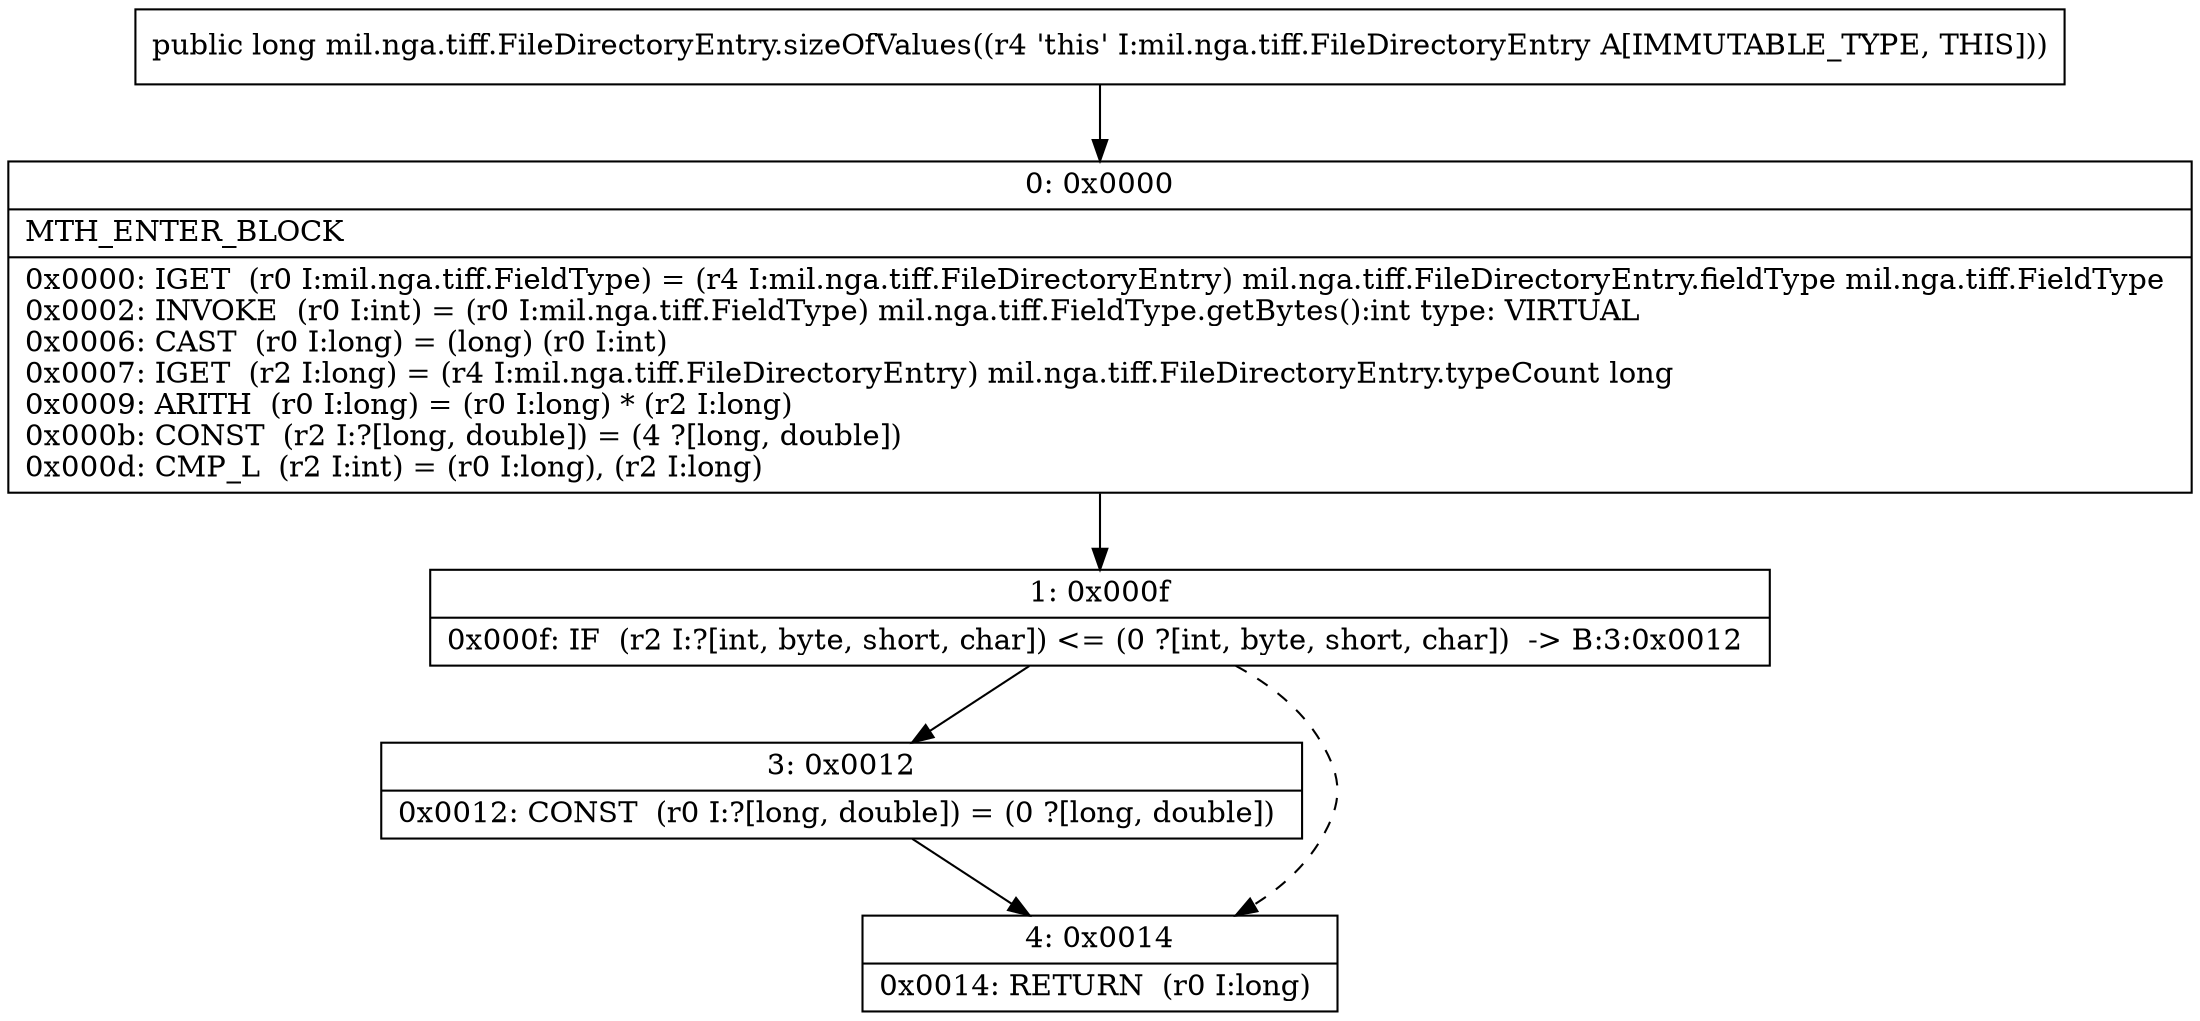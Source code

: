 digraph "CFG formil.nga.tiff.FileDirectoryEntry.sizeOfValues()J" {
Node_0 [shape=record,label="{0\:\ 0x0000|MTH_ENTER_BLOCK\l|0x0000: IGET  (r0 I:mil.nga.tiff.FieldType) = (r4 I:mil.nga.tiff.FileDirectoryEntry) mil.nga.tiff.FileDirectoryEntry.fieldType mil.nga.tiff.FieldType \l0x0002: INVOKE  (r0 I:int) = (r0 I:mil.nga.tiff.FieldType) mil.nga.tiff.FieldType.getBytes():int type: VIRTUAL \l0x0006: CAST  (r0 I:long) = (long) (r0 I:int) \l0x0007: IGET  (r2 I:long) = (r4 I:mil.nga.tiff.FileDirectoryEntry) mil.nga.tiff.FileDirectoryEntry.typeCount long \l0x0009: ARITH  (r0 I:long) = (r0 I:long) * (r2 I:long) \l0x000b: CONST  (r2 I:?[long, double]) = (4 ?[long, double]) \l0x000d: CMP_L  (r2 I:int) = (r0 I:long), (r2 I:long) \l}"];
Node_1 [shape=record,label="{1\:\ 0x000f|0x000f: IF  (r2 I:?[int, byte, short, char]) \<= (0 ?[int, byte, short, char])  \-\> B:3:0x0012 \l}"];
Node_3 [shape=record,label="{3\:\ 0x0012|0x0012: CONST  (r0 I:?[long, double]) = (0 ?[long, double]) \l}"];
Node_4 [shape=record,label="{4\:\ 0x0014|0x0014: RETURN  (r0 I:long) \l}"];
MethodNode[shape=record,label="{public long mil.nga.tiff.FileDirectoryEntry.sizeOfValues((r4 'this' I:mil.nga.tiff.FileDirectoryEntry A[IMMUTABLE_TYPE, THIS])) }"];
MethodNode -> Node_0;
Node_0 -> Node_1;
Node_1 -> Node_3;
Node_1 -> Node_4[style=dashed];
Node_3 -> Node_4;
}

